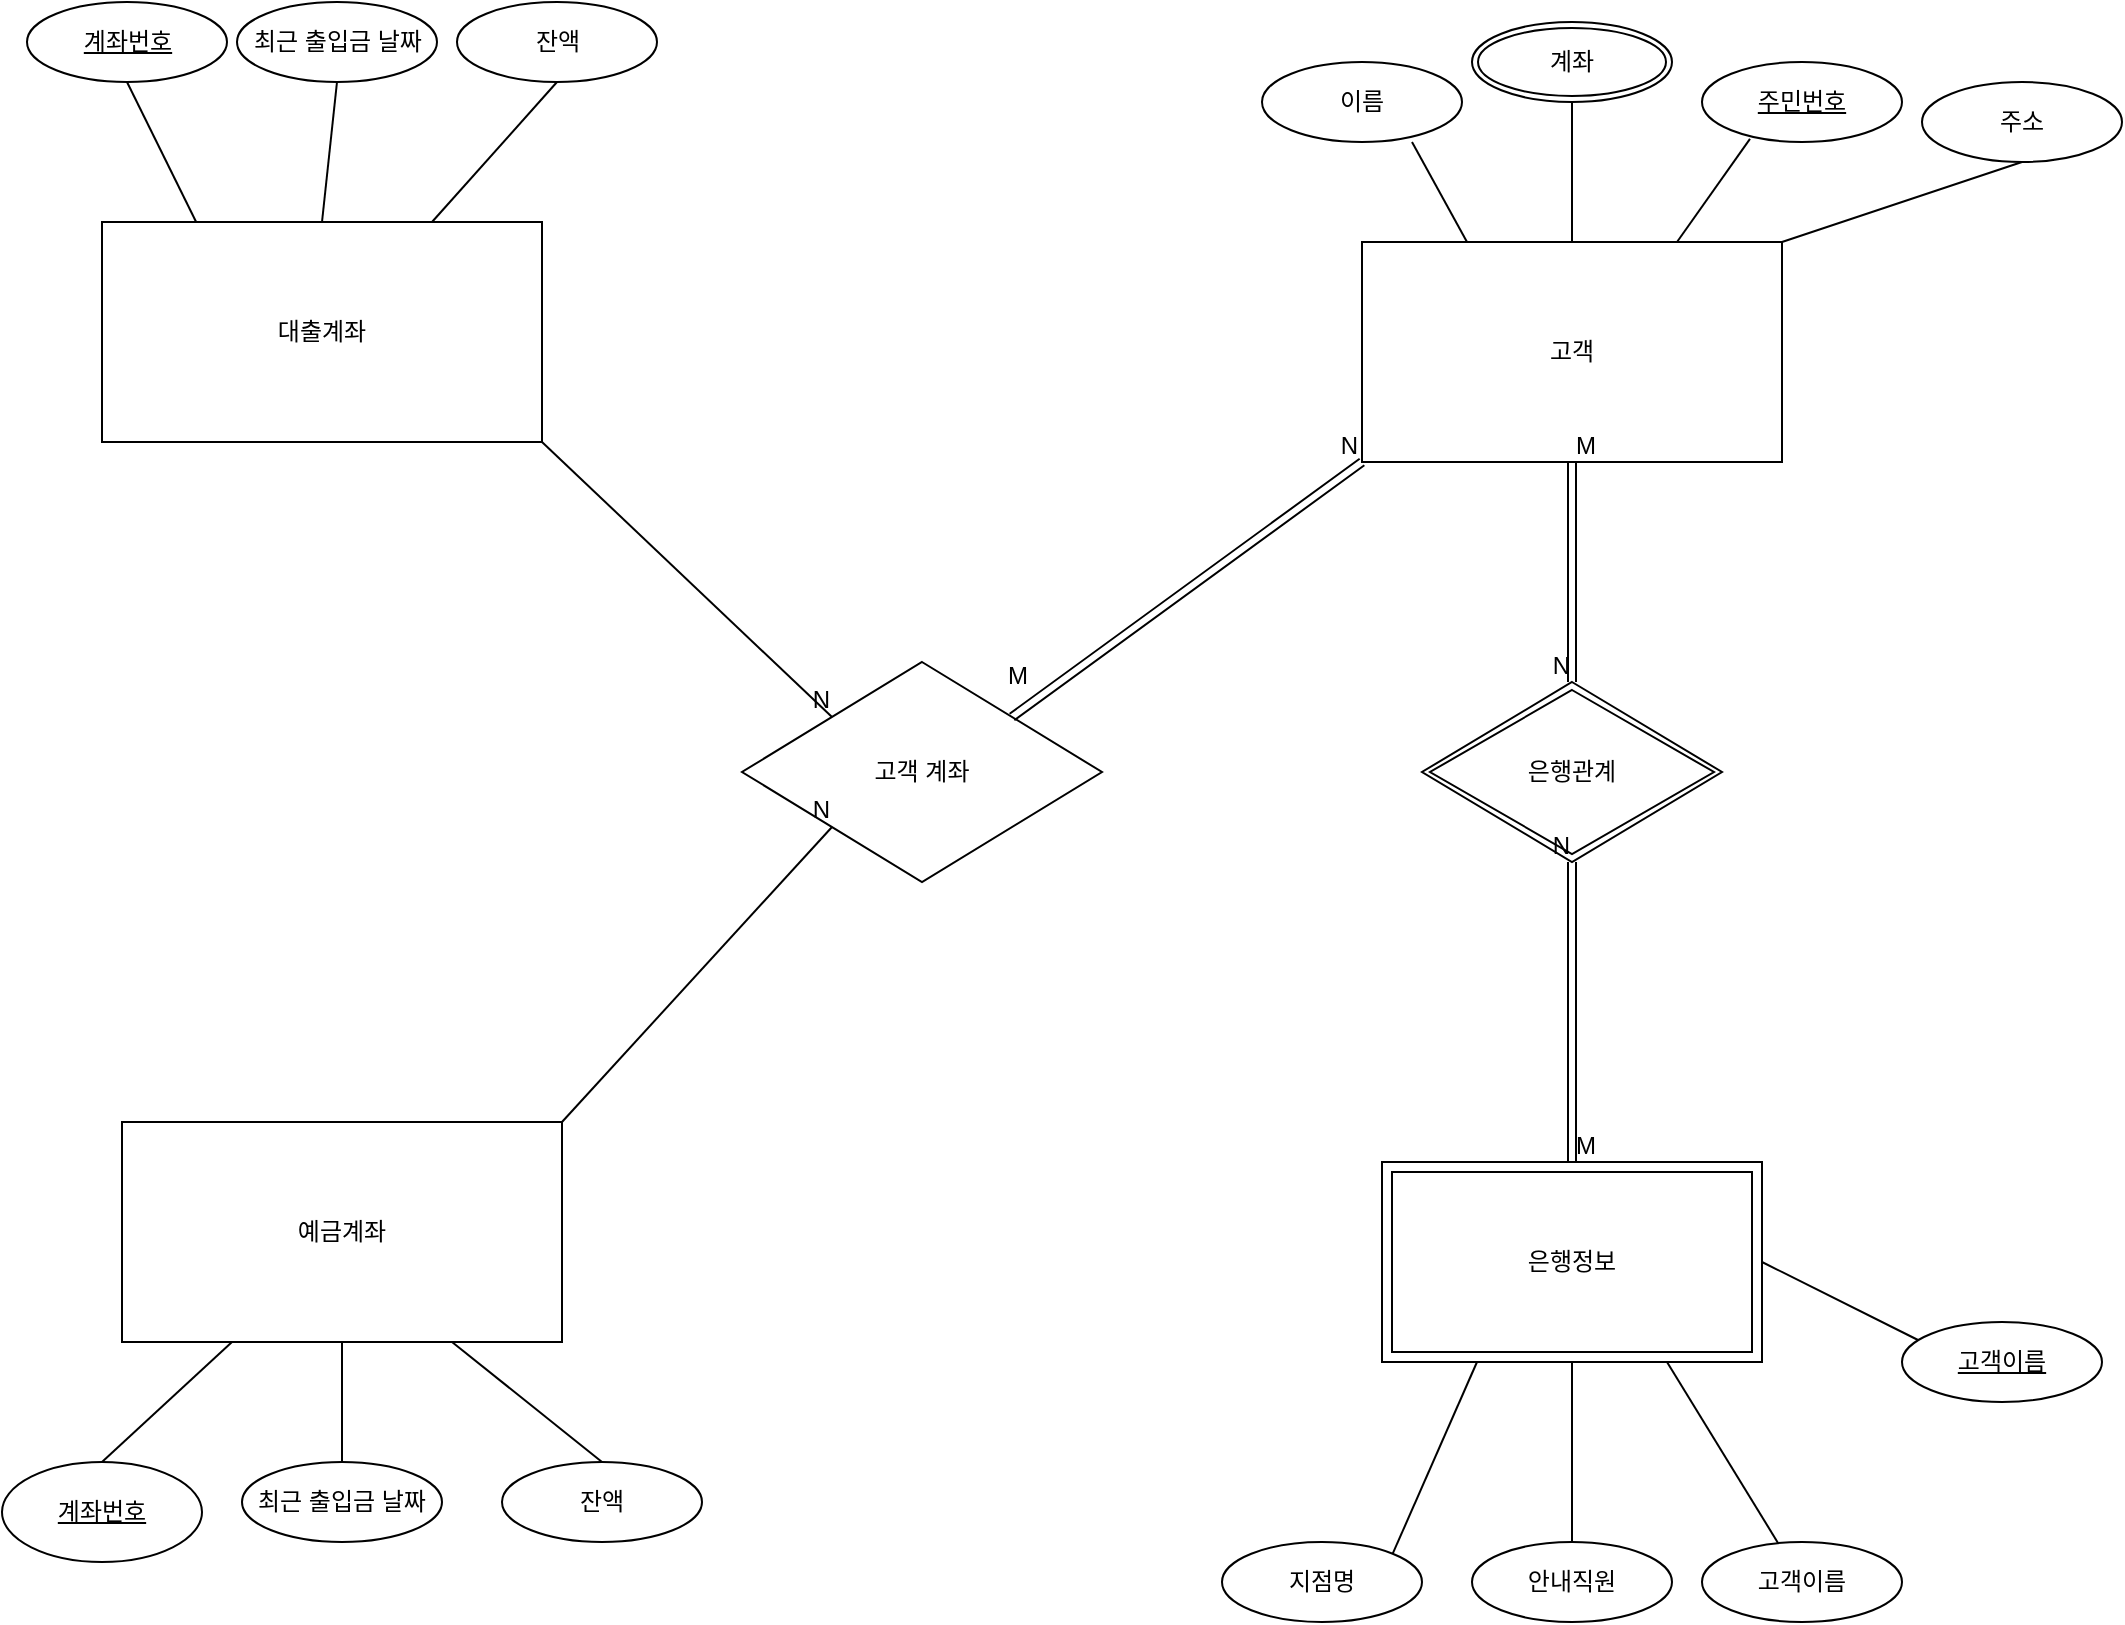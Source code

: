 <mxfile version="22.1.3" type="github">
  <diagram id="R2lEEEUBdFMjLlhIrx00" name="Page-1">
    <mxGraphModel dx="1104" dy="1135" grid="1" gridSize="10" guides="1" tooltips="1" connect="1" arrows="1" fold="1" page="1" pageScale="1" pageWidth="850" pageHeight="1100" math="0" shadow="0" extFonts="Permanent Marker^https://fonts.googleapis.com/css?family=Permanent+Marker">
      <root>
        <mxCell id="0" />
        <mxCell id="1" parent="0" />
        <mxCell id="ex15Wu89XBBNbvbOtpgM-51" value="예금계좌" style="whiteSpace=wrap;html=1;align=center;" vertex="1" parent="1">
          <mxGeometry x="170" y="650" width="220" height="110" as="geometry" />
        </mxCell>
        <mxCell id="ex15Wu89XBBNbvbOtpgM-52" value="대출계좌" style="whiteSpace=wrap;html=1;align=center;" vertex="1" parent="1">
          <mxGeometry x="160" y="200" width="220" height="110" as="geometry" />
        </mxCell>
        <mxCell id="ex15Wu89XBBNbvbOtpgM-55" value="은행정보" style="shape=ext;margin=3;double=1;whiteSpace=wrap;html=1;align=center;" vertex="1" parent="1">
          <mxGeometry x="800" y="670" width="190" height="100" as="geometry" />
        </mxCell>
        <mxCell id="ex15Wu89XBBNbvbOtpgM-56" value="고객" style="whiteSpace=wrap;html=1;align=center;" vertex="1" parent="1">
          <mxGeometry x="790" y="210" width="210" height="110" as="geometry" />
        </mxCell>
        <mxCell id="ex15Wu89XBBNbvbOtpgM-57" value="은행관계" style="shape=rhombus;double=1;perimeter=rhombusPerimeter;whiteSpace=wrap;html=1;align=center;" vertex="1" parent="1">
          <mxGeometry x="820" y="430" width="150" height="90" as="geometry" />
        </mxCell>
        <mxCell id="ex15Wu89XBBNbvbOtpgM-58" value="" style="shape=link;html=1;rounded=0;exitX=0.5;exitY=1;exitDx=0;exitDy=0;entryX=0.5;entryY=0;entryDx=0;entryDy=0;" edge="1" parent="1" source="ex15Wu89XBBNbvbOtpgM-56" target="ex15Wu89XBBNbvbOtpgM-57">
          <mxGeometry relative="1" as="geometry">
            <mxPoint x="530" y="420" as="sourcePoint" />
            <mxPoint x="690" y="420" as="targetPoint" />
          </mxGeometry>
        </mxCell>
        <mxCell id="ex15Wu89XBBNbvbOtpgM-59" value="M" style="resizable=0;html=1;whiteSpace=wrap;align=left;verticalAlign=bottom;" connectable="0" vertex="1" parent="ex15Wu89XBBNbvbOtpgM-58">
          <mxGeometry x="-1" relative="1" as="geometry" />
        </mxCell>
        <mxCell id="ex15Wu89XBBNbvbOtpgM-60" value="N" style="resizable=0;html=1;whiteSpace=wrap;align=right;verticalAlign=bottom;" connectable="0" vertex="1" parent="ex15Wu89XBBNbvbOtpgM-58">
          <mxGeometry x="1" relative="1" as="geometry" />
        </mxCell>
        <mxCell id="ex15Wu89XBBNbvbOtpgM-61" value="" style="shape=link;html=1;rounded=0;exitX=0.5;exitY=0;exitDx=0;exitDy=0;entryX=0.5;entryY=1;entryDx=0;entryDy=0;" edge="1" parent="1" source="ex15Wu89XBBNbvbOtpgM-55" target="ex15Wu89XBBNbvbOtpgM-57">
          <mxGeometry relative="1" as="geometry">
            <mxPoint x="530" y="420" as="sourcePoint" />
            <mxPoint x="690" y="420" as="targetPoint" />
          </mxGeometry>
        </mxCell>
        <mxCell id="ex15Wu89XBBNbvbOtpgM-62" value="M" style="resizable=0;html=1;whiteSpace=wrap;align=left;verticalAlign=bottom;" connectable="0" vertex="1" parent="ex15Wu89XBBNbvbOtpgM-61">
          <mxGeometry x="-1" relative="1" as="geometry" />
        </mxCell>
        <mxCell id="ex15Wu89XBBNbvbOtpgM-63" value="N" style="resizable=0;html=1;whiteSpace=wrap;align=right;verticalAlign=bottom;" connectable="0" vertex="1" parent="ex15Wu89XBBNbvbOtpgM-61">
          <mxGeometry x="1" relative="1" as="geometry" />
        </mxCell>
        <mxCell id="ex15Wu89XBBNbvbOtpgM-64" value="" style="endArrow=none;html=1;rounded=0;entryX=0.25;entryY=1;entryDx=0;entryDy=0;exitX=1;exitY=0;exitDx=0;exitDy=0;" edge="1" parent="1" source="ex15Wu89XBBNbvbOtpgM-65" target="ex15Wu89XBBNbvbOtpgM-55">
          <mxGeometry relative="1" as="geometry">
            <mxPoint x="790" y="850" as="sourcePoint" />
            <mxPoint x="690" y="420" as="targetPoint" />
          </mxGeometry>
        </mxCell>
        <mxCell id="ex15Wu89XBBNbvbOtpgM-65" value="지점명" style="ellipse;whiteSpace=wrap;html=1;align=center;" vertex="1" parent="1">
          <mxGeometry x="720" y="860" width="100" height="40" as="geometry" />
        </mxCell>
        <mxCell id="ex15Wu89XBBNbvbOtpgM-66" value="" style="endArrow=none;html=1;rounded=0;exitX=0.5;exitY=1;exitDx=0;exitDy=0;entryX=0.5;entryY=0;entryDx=0;entryDy=0;" edge="1" parent="1" source="ex15Wu89XBBNbvbOtpgM-55" target="ex15Wu89XBBNbvbOtpgM-67">
          <mxGeometry relative="1" as="geometry">
            <mxPoint x="540" y="790" as="sourcePoint" />
            <mxPoint x="895" y="850" as="targetPoint" />
          </mxGeometry>
        </mxCell>
        <mxCell id="ex15Wu89XBBNbvbOtpgM-67" value="안내직원" style="ellipse;whiteSpace=wrap;html=1;align=center;" vertex="1" parent="1">
          <mxGeometry x="845" y="860" width="100" height="40" as="geometry" />
        </mxCell>
        <mxCell id="ex15Wu89XBBNbvbOtpgM-68" value="" style="endArrow=none;html=1;rounded=0;exitX=0.75;exitY=1;exitDx=0;exitDy=0;" edge="1" parent="1" source="ex15Wu89XBBNbvbOtpgM-55" target="ex15Wu89XBBNbvbOtpgM-69">
          <mxGeometry relative="1" as="geometry">
            <mxPoint x="570" y="460" as="sourcePoint" />
            <mxPoint x="1000" y="840" as="targetPoint" />
          </mxGeometry>
        </mxCell>
        <mxCell id="ex15Wu89XBBNbvbOtpgM-69" value="고객이름" style="ellipse;whiteSpace=wrap;html=1;align=center;" vertex="1" parent="1">
          <mxGeometry x="960" y="860" width="100" height="40" as="geometry" />
        </mxCell>
        <mxCell id="ex15Wu89XBBNbvbOtpgM-71" value="고객 계좌" style="shape=rhombus;perimeter=rhombusPerimeter;whiteSpace=wrap;html=1;align=center;" vertex="1" parent="1">
          <mxGeometry x="480" y="420" width="180" height="110" as="geometry" />
        </mxCell>
        <mxCell id="ex15Wu89XBBNbvbOtpgM-72" value="" style="shape=link;html=1;rounded=0;entryX=0;entryY=1;entryDx=0;entryDy=0;exitX=1;exitY=0;exitDx=0;exitDy=0;" edge="1" parent="1" source="ex15Wu89XBBNbvbOtpgM-71" target="ex15Wu89XBBNbvbOtpgM-56">
          <mxGeometry relative="1" as="geometry">
            <mxPoint x="610" y="447.5" as="sourcePoint" />
            <mxPoint x="785" y="320" as="targetPoint" />
          </mxGeometry>
        </mxCell>
        <mxCell id="ex15Wu89XBBNbvbOtpgM-73" value="M" style="resizable=0;html=1;whiteSpace=wrap;align=left;verticalAlign=bottom;" connectable="0" vertex="1" parent="ex15Wu89XBBNbvbOtpgM-72">
          <mxGeometry x="-1" relative="1" as="geometry">
            <mxPoint x="-4" y="-12" as="offset" />
          </mxGeometry>
        </mxCell>
        <mxCell id="ex15Wu89XBBNbvbOtpgM-74" value="N" style="resizable=0;html=1;whiteSpace=wrap;align=right;verticalAlign=bottom;" connectable="0" vertex="1" parent="ex15Wu89XBBNbvbOtpgM-72">
          <mxGeometry x="1" relative="1" as="geometry" />
        </mxCell>
        <mxCell id="ex15Wu89XBBNbvbOtpgM-75" value="" style="endArrow=none;html=1;rounded=0;exitX=1;exitY=1;exitDx=0;exitDy=0;entryX=0;entryY=0;entryDx=0;entryDy=0;" edge="1" parent="1" source="ex15Wu89XBBNbvbOtpgM-52" target="ex15Wu89XBBNbvbOtpgM-71">
          <mxGeometry relative="1" as="geometry">
            <mxPoint x="570" y="460" as="sourcePoint" />
            <mxPoint x="730" y="460" as="targetPoint" />
          </mxGeometry>
        </mxCell>
        <mxCell id="ex15Wu89XBBNbvbOtpgM-76" value="N" style="resizable=0;html=1;whiteSpace=wrap;align=right;verticalAlign=bottom;" connectable="0" vertex="1" parent="ex15Wu89XBBNbvbOtpgM-75">
          <mxGeometry x="1" relative="1" as="geometry" />
        </mxCell>
        <mxCell id="ex15Wu89XBBNbvbOtpgM-78" value="" style="endArrow=none;html=1;rounded=0;exitX=1;exitY=0;exitDx=0;exitDy=0;entryX=0;entryY=1;entryDx=0;entryDy=0;" edge="1" parent="1" source="ex15Wu89XBBNbvbOtpgM-51" target="ex15Wu89XBBNbvbOtpgM-71">
          <mxGeometry relative="1" as="geometry">
            <mxPoint x="570" y="460" as="sourcePoint" />
            <mxPoint x="730" y="460" as="targetPoint" />
          </mxGeometry>
        </mxCell>
        <mxCell id="ex15Wu89XBBNbvbOtpgM-79" value="N" style="resizable=0;html=1;whiteSpace=wrap;align=right;verticalAlign=bottom;" connectable="0" vertex="1" parent="ex15Wu89XBBNbvbOtpgM-78">
          <mxGeometry x="1" relative="1" as="geometry" />
        </mxCell>
        <mxCell id="ex15Wu89XBBNbvbOtpgM-80" value="" style="endArrow=none;html=1;rounded=0;entryX=0.25;entryY=0;entryDx=0;entryDy=0;exitX=0.75;exitY=1;exitDx=0;exitDy=0;exitPerimeter=0;" edge="1" parent="1" source="ex15Wu89XBBNbvbOtpgM-81" target="ex15Wu89XBBNbvbOtpgM-56">
          <mxGeometry relative="1" as="geometry">
            <mxPoint x="770" y="150" as="sourcePoint" />
            <mxPoint x="730" y="460" as="targetPoint" />
          </mxGeometry>
        </mxCell>
        <mxCell id="ex15Wu89XBBNbvbOtpgM-81" value="이름" style="ellipse;whiteSpace=wrap;html=1;align=center;" vertex="1" parent="1">
          <mxGeometry x="740" y="120" width="100" height="40" as="geometry" />
        </mxCell>
        <mxCell id="ex15Wu89XBBNbvbOtpgM-83" value="계좌" style="ellipse;shape=doubleEllipse;margin=3;whiteSpace=wrap;html=1;align=center;" vertex="1" parent="1">
          <mxGeometry x="845" y="100" width="100" height="40" as="geometry" />
        </mxCell>
        <mxCell id="ex15Wu89XBBNbvbOtpgM-84" value="" style="endArrow=none;html=1;rounded=0;exitX=0.5;exitY=1;exitDx=0;exitDy=0;entryX=0.5;entryY=0;entryDx=0;entryDy=0;" edge="1" parent="1" source="ex15Wu89XBBNbvbOtpgM-83" target="ex15Wu89XBBNbvbOtpgM-56">
          <mxGeometry relative="1" as="geometry">
            <mxPoint x="570" y="460" as="sourcePoint" />
            <mxPoint x="730" y="460" as="targetPoint" />
          </mxGeometry>
        </mxCell>
        <mxCell id="ex15Wu89XBBNbvbOtpgM-85" value="" style="endArrow=none;html=1;rounded=0;exitX=0.75;exitY=0;exitDx=0;exitDy=0;entryX=0.24;entryY=0.96;entryDx=0;entryDy=0;entryPerimeter=0;" edge="1" parent="1" source="ex15Wu89XBBNbvbOtpgM-56" target="ex15Wu89XBBNbvbOtpgM-87">
          <mxGeometry relative="1" as="geometry">
            <mxPoint x="570" y="460" as="sourcePoint" />
            <mxPoint x="998.363" y="168.03" as="targetPoint" />
          </mxGeometry>
        </mxCell>
        <mxCell id="ex15Wu89XBBNbvbOtpgM-87" value="주민번호" style="ellipse;whiteSpace=wrap;html=1;align=center;fontStyle=4;" vertex="1" parent="1">
          <mxGeometry x="960" y="120" width="100" height="40" as="geometry" />
        </mxCell>
        <mxCell id="ex15Wu89XBBNbvbOtpgM-88" value="최근 출입금 날짜" style="ellipse;whiteSpace=wrap;html=1;align=center;" vertex="1" parent="1">
          <mxGeometry x="230" y="820" width="100" height="40" as="geometry" />
        </mxCell>
        <mxCell id="ex15Wu89XBBNbvbOtpgM-89" value="&lt;u&gt;계좌번호&lt;/u&gt;" style="ellipse;whiteSpace=wrap;html=1;align=center;" vertex="1" parent="1">
          <mxGeometry x="110" y="820" width="100" height="50" as="geometry" />
        </mxCell>
        <mxCell id="ex15Wu89XBBNbvbOtpgM-90" value="잔액" style="ellipse;whiteSpace=wrap;html=1;align=center;" vertex="1" parent="1">
          <mxGeometry x="360" y="820" width="100" height="40" as="geometry" />
        </mxCell>
        <mxCell id="ex15Wu89XBBNbvbOtpgM-91" value="최근 출입금 날짜" style="ellipse;whiteSpace=wrap;html=1;align=center;" vertex="1" parent="1">
          <mxGeometry x="227.5" y="90" width="100" height="40" as="geometry" />
        </mxCell>
        <mxCell id="ex15Wu89XBBNbvbOtpgM-92" value="&lt;u&gt;계좌번호&lt;/u&gt;" style="ellipse;whiteSpace=wrap;html=1;align=center;" vertex="1" parent="1">
          <mxGeometry x="122.5" y="90" width="100" height="40" as="geometry" />
        </mxCell>
        <mxCell id="ex15Wu89XBBNbvbOtpgM-93" value="잔액" style="ellipse;whiteSpace=wrap;html=1;align=center;" vertex="1" parent="1">
          <mxGeometry x="337.5" y="90" width="100" height="40" as="geometry" />
        </mxCell>
        <mxCell id="ex15Wu89XBBNbvbOtpgM-95" value="" style="endArrow=none;html=1;rounded=0;exitX=0.5;exitY=0;exitDx=0;exitDy=0;entryX=0.75;entryY=1;entryDx=0;entryDy=0;" edge="1" parent="1" source="ex15Wu89XBBNbvbOtpgM-90" target="ex15Wu89XBBNbvbOtpgM-51">
          <mxGeometry relative="1" as="geometry">
            <mxPoint x="250" y="460" as="sourcePoint" />
            <mxPoint x="410" y="460" as="targetPoint" />
          </mxGeometry>
        </mxCell>
        <mxCell id="ex15Wu89XBBNbvbOtpgM-96" value="" style="endArrow=none;html=1;rounded=0;exitX=0.5;exitY=0;exitDx=0;exitDy=0;entryX=0.5;entryY=1;entryDx=0;entryDy=0;" edge="1" parent="1" source="ex15Wu89XBBNbvbOtpgM-88" target="ex15Wu89XBBNbvbOtpgM-51">
          <mxGeometry relative="1" as="geometry">
            <mxPoint x="250" y="460" as="sourcePoint" />
            <mxPoint x="410" y="460" as="targetPoint" />
          </mxGeometry>
        </mxCell>
        <mxCell id="ex15Wu89XBBNbvbOtpgM-97" value="" style="endArrow=none;html=1;rounded=0;exitX=0.5;exitY=0;exitDx=0;exitDy=0;entryX=0.25;entryY=1;entryDx=0;entryDy=0;" edge="1" parent="1" source="ex15Wu89XBBNbvbOtpgM-89" target="ex15Wu89XBBNbvbOtpgM-51">
          <mxGeometry relative="1" as="geometry">
            <mxPoint x="250" y="460" as="sourcePoint" />
            <mxPoint x="410" y="460" as="targetPoint" />
          </mxGeometry>
        </mxCell>
        <mxCell id="ex15Wu89XBBNbvbOtpgM-98" value="" style="endArrow=none;html=1;rounded=0;exitX=0.5;exitY=1;exitDx=0;exitDy=0;entryX=0.75;entryY=0;entryDx=0;entryDy=0;" edge="1" parent="1" source="ex15Wu89XBBNbvbOtpgM-93" target="ex15Wu89XBBNbvbOtpgM-52">
          <mxGeometry relative="1" as="geometry">
            <mxPoint x="250" y="460" as="sourcePoint" />
            <mxPoint x="410" y="460" as="targetPoint" />
          </mxGeometry>
        </mxCell>
        <mxCell id="ex15Wu89XBBNbvbOtpgM-99" value="" style="endArrow=none;html=1;rounded=0;exitX=0.5;exitY=1;exitDx=0;exitDy=0;entryX=0.5;entryY=0;entryDx=0;entryDy=0;" edge="1" parent="1" source="ex15Wu89XBBNbvbOtpgM-91" target="ex15Wu89XBBNbvbOtpgM-52">
          <mxGeometry relative="1" as="geometry">
            <mxPoint x="250" y="460" as="sourcePoint" />
            <mxPoint x="270" y="210" as="targetPoint" />
          </mxGeometry>
        </mxCell>
        <mxCell id="ex15Wu89XBBNbvbOtpgM-100" value="" style="endArrow=none;html=1;rounded=0;exitX=0.5;exitY=1;exitDx=0;exitDy=0;entryX=0.214;entryY=0;entryDx=0;entryDy=0;entryPerimeter=0;" edge="1" parent="1" source="ex15Wu89XBBNbvbOtpgM-92" target="ex15Wu89XBBNbvbOtpgM-52">
          <mxGeometry relative="1" as="geometry">
            <mxPoint x="90" y="160" as="sourcePoint" />
            <mxPoint x="250" y="160" as="targetPoint" />
          </mxGeometry>
        </mxCell>
        <mxCell id="ex15Wu89XBBNbvbOtpgM-101" value="주소" style="ellipse;whiteSpace=wrap;html=1;align=center;" vertex="1" parent="1">
          <mxGeometry x="1070" y="130" width="100" height="40" as="geometry" />
        </mxCell>
        <mxCell id="ex15Wu89XBBNbvbOtpgM-102" value="" style="endArrow=none;html=1;rounded=0;exitX=1;exitY=0;exitDx=0;exitDy=0;entryX=0.5;entryY=1;entryDx=0;entryDy=0;" edge="1" parent="1" source="ex15Wu89XBBNbvbOtpgM-56" target="ex15Wu89XBBNbvbOtpgM-101">
          <mxGeometry relative="1" as="geometry">
            <mxPoint x="1050" y="280" as="sourcePoint" />
            <mxPoint x="1210" y="280" as="targetPoint" />
          </mxGeometry>
        </mxCell>
        <mxCell id="ex15Wu89XBBNbvbOtpgM-104" value="" style="endArrow=none;html=1;rounded=0;exitX=1;exitY=0.5;exitDx=0;exitDy=0;entryX=0;entryY=0.5;entryDx=0;entryDy=0;" edge="1" parent="1" source="ex15Wu89XBBNbvbOtpgM-55">
          <mxGeometry relative="1" as="geometry">
            <mxPoint x="1000" y="630" as="sourcePoint" />
            <mxPoint x="1070" y="760" as="targetPoint" />
          </mxGeometry>
        </mxCell>
        <mxCell id="ex15Wu89XBBNbvbOtpgM-105" value="고객이름" style="ellipse;whiteSpace=wrap;html=1;align=center;fontStyle=4;" vertex="1" parent="1">
          <mxGeometry x="1060" y="750" width="100" height="40" as="geometry" />
        </mxCell>
      </root>
    </mxGraphModel>
  </diagram>
</mxfile>
